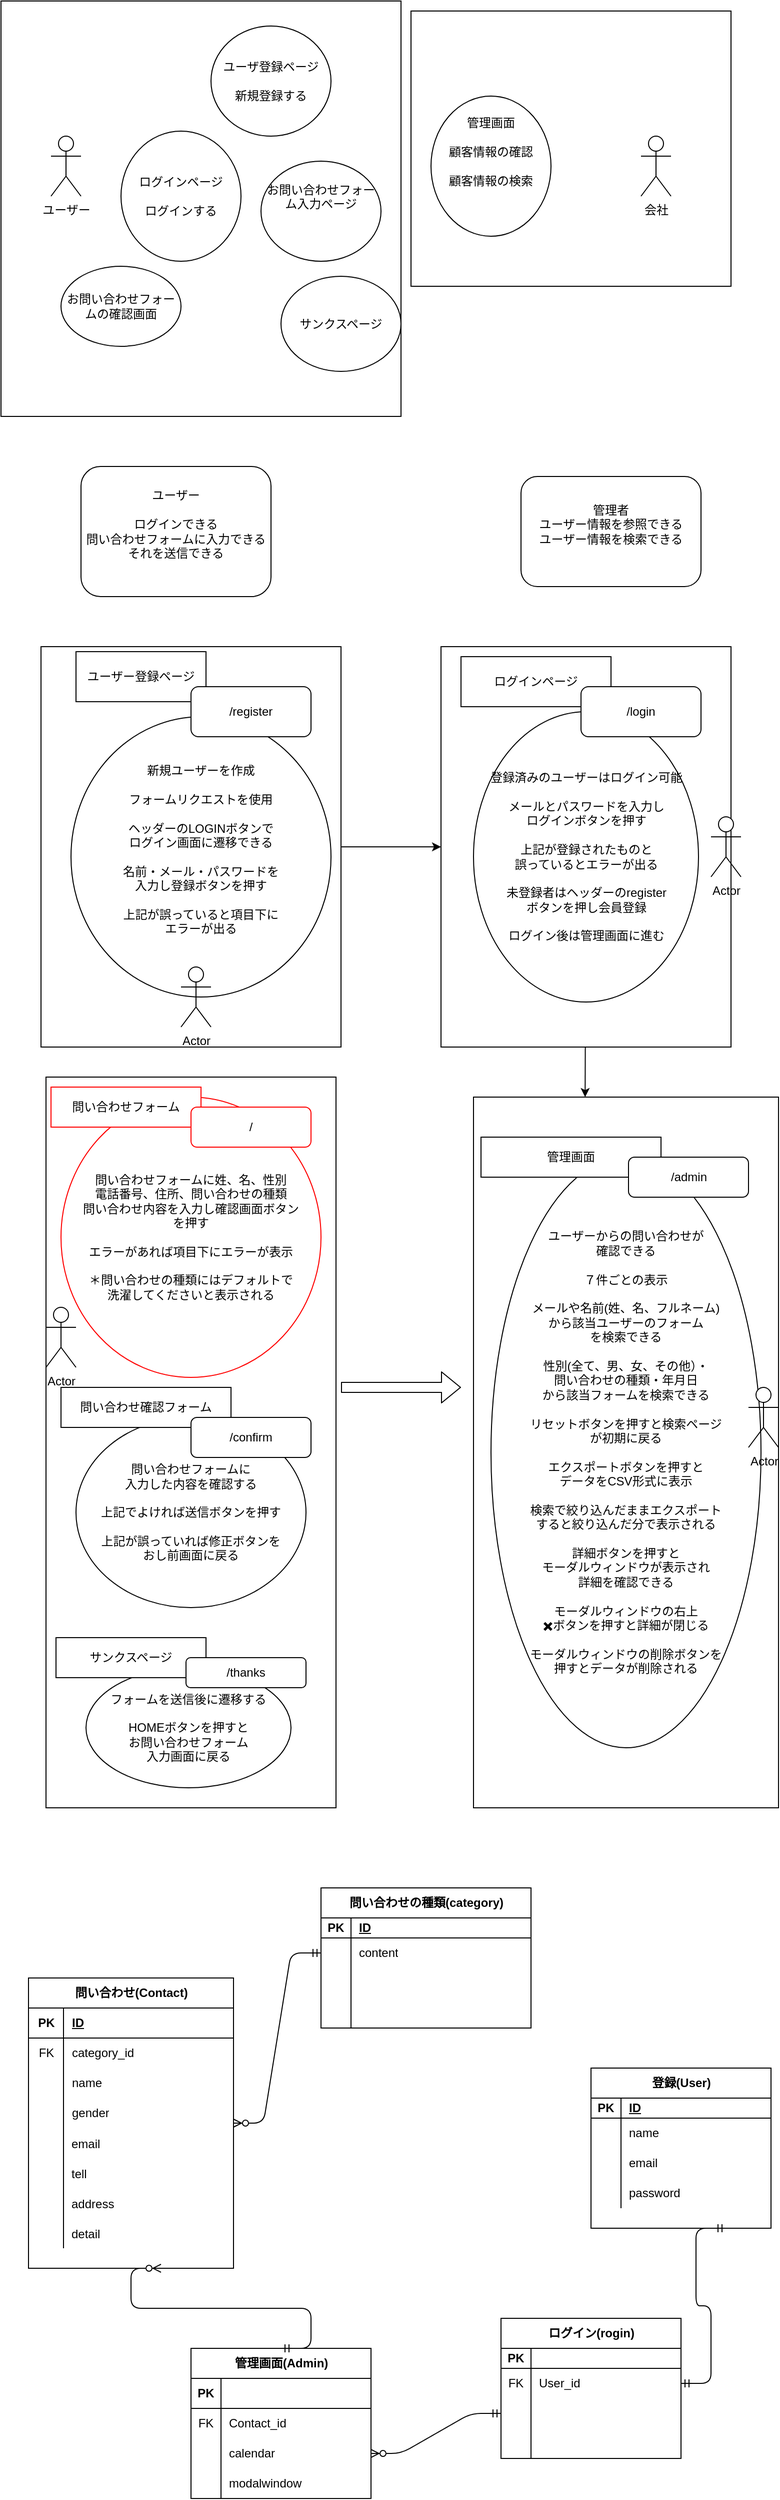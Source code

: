 <mxfile>
    <diagram id="6HbIxGpLqlRjn23vrsz5" name="ページ1">
        <mxGraphModel dx="1176" dy="667" grid="1" gridSize="10" guides="1" tooltips="1" connect="1" arrows="1" fold="1" page="1" pageScale="1" pageWidth="827" pageHeight="1169" math="0" shadow="0">
            <root>
                <mxCell id="0"/>
                <mxCell id="1" parent="0"/>
                <mxCell id="44" value="" style="rounded=0;whiteSpace=wrap;html=1;direction=south;" vertex="1" parent="1">
                    <mxGeometry x="472.5" y="1110" width="305" height="710" as="geometry"/>
                </mxCell>
                <mxCell id="38" value="" style="rounded=0;whiteSpace=wrap;html=1;direction=south;" vertex="1" parent="1">
                    <mxGeometry x="45" y="1090" width="290" height="730" as="geometry"/>
                </mxCell>
                <mxCell id="163" value="" style="edgeStyle=none;html=1;entryX=0;entryY=0.634;entryDx=0;entryDy=0;entryPerimeter=0;" edge="1" parent="1" source="35" target="44">
                    <mxGeometry relative="1" as="geometry"/>
                </mxCell>
                <mxCell id="35" value="" style="rounded=0;whiteSpace=wrap;html=1;direction=south;" vertex="1" parent="1">
                    <mxGeometry x="440" y="660" width="290" height="400" as="geometry"/>
                </mxCell>
                <mxCell id="24" value="" style="rounded=0;whiteSpace=wrap;html=1;direction=south;" vertex="1" parent="1">
                    <mxGeometry x="40" y="660" width="300" height="400" as="geometry"/>
                </mxCell>
                <mxCell id="20" value="" style="rounded=0;whiteSpace=wrap;html=1;direction=south;" vertex="1" parent="1">
                    <mxGeometry x="410" y="25" width="320" height="275" as="geometry"/>
                </mxCell>
                <mxCell id="18" value="" style="rounded=0;whiteSpace=wrap;html=1;direction=south;" vertex="1" parent="1">
                    <mxGeometry y="15" width="400" height="415" as="geometry"/>
                </mxCell>
                <mxCell id="2" value="ユーザー" style="shape=umlActor;verticalLabelPosition=bottom;verticalAlign=top;html=1;outlineConnect=0;" vertex="1" parent="1">
                    <mxGeometry x="50" y="150" width="30" height="60" as="geometry"/>
                </mxCell>
                <mxCell id="3" value="ユーザ登録ページ&lt;div&gt;&lt;br&gt;&lt;/div&gt;&lt;div&gt;新規登録する&lt;/div&gt;" style="ellipse;whiteSpace=wrap;html=1;" vertex="1" parent="1">
                    <mxGeometry x="210" y="40" width="120" height="110" as="geometry"/>
                </mxCell>
                <mxCell id="6" value="ログインページ&lt;div&gt;&lt;br&gt;&lt;/div&gt;&lt;div&gt;ログインする&lt;/div&gt;" style="ellipse;whiteSpace=wrap;html=1;" vertex="1" parent="1">
                    <mxGeometry x="120" y="145" width="120" height="130" as="geometry"/>
                </mxCell>
                <mxCell id="7" value="管理画面&lt;div&gt;&lt;br&gt;&lt;/div&gt;&lt;div&gt;顧客情報の確認&lt;/div&gt;&lt;div&gt;&lt;br&gt;&lt;/div&gt;&lt;div&gt;顧客情報の検索&lt;/div&gt;&lt;div&gt;&lt;br&gt;&lt;/div&gt;&lt;div&gt;&lt;br&gt;&lt;/div&gt;" style="ellipse;whiteSpace=wrap;html=1;" vertex="1" parent="1">
                    <mxGeometry x="430" y="110" width="120" height="140" as="geometry"/>
                </mxCell>
                <mxCell id="8" value="お問い合わせフォーム入力ページ&lt;div&gt;&lt;br&gt;&lt;/div&gt;&lt;div&gt;&lt;br&gt;&lt;/div&gt;" style="ellipse;whiteSpace=wrap;html=1;" vertex="1" parent="1">
                    <mxGeometry x="260" y="175" width="120" height="100" as="geometry"/>
                </mxCell>
                <mxCell id="9" value="お問い合わせフォームの確認画面" style="ellipse;whiteSpace=wrap;html=1;" vertex="1" parent="1">
                    <mxGeometry x="60" y="280" width="120" height="80" as="geometry"/>
                </mxCell>
                <mxCell id="10" value="サンクスページ" style="ellipse;whiteSpace=wrap;html=1;" vertex="1" parent="1">
                    <mxGeometry x="280" y="290" width="120" height="95" as="geometry"/>
                </mxCell>
                <mxCell id="11" value="会社&lt;div&gt;&lt;br&gt;&lt;/div&gt;" style="shape=umlActor;verticalLabelPosition=bottom;verticalAlign=top;html=1;outlineConnect=0;" vertex="1" parent="1">
                    <mxGeometry x="640" y="150" width="30" height="60" as="geometry"/>
                </mxCell>
                <mxCell id="22" value="新規ユーザーを作成&lt;div&gt;&lt;br&gt;&lt;/div&gt;&lt;div&gt;フォームリクエストを使用&lt;/div&gt;&lt;div&gt;&lt;br&gt;&lt;/div&gt;&lt;div&gt;ヘッダーのLOGINボタンで&lt;/div&gt;&lt;div&gt;ログイン画面に遷移できる&lt;/div&gt;&lt;div&gt;&lt;br&gt;&lt;/div&gt;&lt;div&gt;名前・メール・パスワードを&lt;/div&gt;&lt;div&gt;入力し登録ボタンを押す&lt;/div&gt;&lt;div&gt;&lt;br&gt;&lt;/div&gt;&lt;div&gt;上記が誤っていると項目下に&lt;/div&gt;&lt;div&gt;エラーが出る&lt;/div&gt;&lt;div&gt;&lt;br&gt;&lt;/div&gt;" style="ellipse;whiteSpace=wrap;html=1;" vertex="1" parent="1">
                    <mxGeometry x="70" y="730" width="260" height="280" as="geometry"/>
                </mxCell>
                <mxCell id="23" value="Actor" style="shape=umlActor;verticalLabelPosition=bottom;verticalAlign=top;html=1;outlineConnect=0;" vertex="1" parent="1">
                    <mxGeometry x="180" y="980" width="30" height="60" as="geometry"/>
                </mxCell>
                <mxCell id="25" value="ユーザー登録ページ" style="rounded=0;whiteSpace=wrap;html=1;" vertex="1" parent="1">
                    <mxGeometry x="75" y="665" width="130" height="50" as="geometry"/>
                </mxCell>
                <mxCell id="28" value="ユーザー&lt;div&gt;&lt;br&gt;&lt;/div&gt;&lt;div&gt;ログインできる&lt;/div&gt;&lt;div&gt;問い合わせフォームに入力できる&lt;/div&gt;&lt;div&gt;それを送信できる&lt;/div&gt;&lt;div&gt;&lt;br&gt;&lt;/div&gt;" style="rounded=1;whiteSpace=wrap;html=1;" vertex="1" parent="1">
                    <mxGeometry x="80" y="480" width="190" height="130" as="geometry"/>
                </mxCell>
                <mxCell id="29" value="管理者&lt;div&gt;ユーザー情報を参照できる&lt;/div&gt;&lt;div&gt;ユーザー情報を検索できる&lt;/div&gt;&lt;div&gt;&lt;br&gt;&lt;/div&gt;" style="rounded=1;whiteSpace=wrap;html=1;" vertex="1" parent="1">
                    <mxGeometry x="520" y="490" width="180" height="110" as="geometry"/>
                </mxCell>
                <mxCell id="30" value="登録済みのユーザーはログイン可能&lt;div&gt;&lt;br&gt;&lt;/div&gt;&lt;div&gt;メールとパスワードを入力し&lt;/div&gt;&lt;div&gt;ログインボタンを押す&lt;/div&gt;&lt;div&gt;&lt;br&gt;&lt;/div&gt;&lt;div&gt;上記が登録されたものと&lt;/div&gt;&lt;div&gt;誤っているとエラーが出る&lt;/div&gt;&lt;div&gt;&lt;span style=&quot;background-color: transparent;&quot;&gt;&lt;br&gt;&lt;/span&gt;&lt;/div&gt;&lt;div&gt;&lt;span style=&quot;background-color: transparent;&quot;&gt;未登録者は&lt;/span&gt;&lt;span style=&quot;background-color: transparent;&quot;&gt;ヘッダーのregister&lt;/span&gt;&lt;/div&gt;&lt;div&gt;ボタンを押し会員登録&lt;/div&gt;&lt;div&gt;&lt;br&gt;&lt;/div&gt;&lt;div&gt;ログイン後は管理画面に進む&lt;/div&gt;" style="ellipse;whiteSpace=wrap;html=1;direction=south;" vertex="1" parent="1">
                    <mxGeometry x="472.5" y="725" width="225" height="290" as="geometry"/>
                </mxCell>
                <mxCell id="31" value="問い合わせフォームに姓、名、性別&lt;div&gt;&lt;font color=&quot;#000000&quot;&gt;電話番号、住所、問い合わせの種類&lt;/font&gt;&lt;/div&gt;&lt;div&gt;&lt;font color=&quot;#000000&quot;&gt;問い合わせ内容を入力し確認画面ボタン&lt;/font&gt;&lt;/div&gt;&lt;div&gt;&lt;font color=&quot;#000000&quot;&gt;を押す&lt;/font&gt;&lt;/div&gt;&lt;div&gt;&lt;br&gt;&lt;/div&gt;&lt;div&gt;エラーがあれば項目下にエラーが表示&lt;/div&gt;&lt;div&gt;&lt;br&gt;&lt;/div&gt;&lt;div&gt;＊問い合わせの種類にはデフォルトで&lt;/div&gt;&lt;div&gt;洗濯してくださいと表示される&lt;/div&gt;" style="ellipse;whiteSpace=wrap;html=1;direction=south;strokeColor=#FF0000;" vertex="1" parent="1">
                    <mxGeometry x="60" y="1110" width="260" height="280" as="geometry"/>
                </mxCell>
                <mxCell id="34" value="ユーザーからの問い合わせが&lt;div&gt;確認できる&lt;/div&gt;&lt;div&gt;&lt;br&gt;&lt;/div&gt;&lt;div&gt;７件ごとの表示&lt;/div&gt;&lt;div&gt;&lt;br&gt;&lt;/div&gt;&lt;div&gt;メールや名前(姓、名、フルネーム)&lt;/div&gt;&lt;div&gt;から該当ユーザーのフォーム&lt;/div&gt;&lt;div&gt;&lt;span style=&quot;background-color: transparent;&quot;&gt;を検索できる&lt;/span&gt;&lt;/div&gt;&lt;div&gt;&lt;br&gt;&lt;/div&gt;&lt;div&gt;性別(全て、男、女、その他）・&lt;/div&gt;&lt;div&gt;問い合わせの種類・年月日&lt;/div&gt;&lt;div&gt;から該当フォームを検索できる&lt;/div&gt;&lt;div&gt;&lt;br&gt;&lt;/div&gt;&lt;div&gt;リセットボタンを押すと検索ページ&lt;/div&gt;&lt;div&gt;が初期に戻る&lt;/div&gt;&lt;div&gt;&lt;br&gt;&lt;/div&gt;&lt;div&gt;エクスポートボタンを押すと&lt;/div&gt;&lt;div&gt;データをCSV形式に表示&lt;/div&gt;&lt;div&gt;&lt;br&gt;&lt;/div&gt;&lt;div&gt;検索で絞り込んだままエクスポート&lt;/div&gt;&lt;div&gt;&lt;span style=&quot;background-color: transparent;&quot;&gt;すると絞り込んだ分で表示される&lt;/span&gt;&lt;/div&gt;&lt;div&gt;&lt;br&gt;&lt;/div&gt;&lt;div&gt;詳細ボタンを押すと&lt;/div&gt;&lt;div&gt;モーダルウィンドウが表示され&lt;/div&gt;&lt;div&gt;詳細を確認できる&lt;/div&gt;&lt;div&gt;&lt;br&gt;&lt;/div&gt;&lt;div&gt;モーダルウィンドウの右上&lt;/div&gt;&lt;div&gt;✖️ボタンを押すと詳細が閉じる&lt;/div&gt;&lt;div&gt;&lt;br&gt;&lt;/div&gt;&lt;div&gt;モーダルウィンドウの削除ボタンを&lt;/div&gt;&lt;div&gt;押すとデータが削除される&lt;/div&gt;" style="ellipse;whiteSpace=wrap;html=1;" vertex="1" parent="1">
                    <mxGeometry x="490" y="1170" width="270" height="590" as="geometry"/>
                </mxCell>
                <mxCell id="36" value="Actor" style="shape=umlActor;verticalLabelPosition=bottom;verticalAlign=top;html=1;outlineConnect=0;" vertex="1" parent="1">
                    <mxGeometry x="710" y="830" width="30" height="60" as="geometry"/>
                </mxCell>
                <mxCell id="37" value="ログインページ" style="rounded=0;whiteSpace=wrap;html=1;" vertex="1" parent="1">
                    <mxGeometry x="460" y="670" width="150" height="50" as="geometry"/>
                </mxCell>
                <mxCell id="39" value="Actor" style="shape=umlActor;verticalLabelPosition=bottom;verticalAlign=top;html=1;outlineConnect=0;" vertex="1" parent="1">
                    <mxGeometry x="45" y="1320" width="30" height="60" as="geometry"/>
                </mxCell>
                <mxCell id="41" value="問い合わせフォーム" style="rounded=0;whiteSpace=wrap;html=1;strokeColor=#FF0000;" vertex="1" parent="1">
                    <mxGeometry x="50" y="1100" width="150" height="40" as="geometry"/>
                </mxCell>
                <mxCell id="45" value="管理画面" style="rounded=0;whiteSpace=wrap;html=1;" vertex="1" parent="1">
                    <mxGeometry x="480" y="1150" width="180" height="40" as="geometry"/>
                </mxCell>
                <mxCell id="46" value="Actor" style="shape=umlActor;verticalLabelPosition=bottom;verticalAlign=top;html=1;outlineConnect=0;" vertex="1" parent="1">
                    <mxGeometry x="747.5" y="1400" width="30" height="60" as="geometry"/>
                </mxCell>
                <mxCell id="54" value="" style="shape=flexArrow;endArrow=classic;html=1;" edge="1" parent="1">
                    <mxGeometry width="50" height="50" relative="1" as="geometry">
                        <mxPoint x="340" y="1400" as="sourcePoint"/>
                        <mxPoint x="460" y="1400" as="targetPoint"/>
                    </mxGeometry>
                </mxCell>
                <mxCell id="55" value="/register" style="rounded=1;whiteSpace=wrap;html=1;" vertex="1" parent="1">
                    <mxGeometry x="190" y="700" width="120" height="50" as="geometry"/>
                </mxCell>
                <mxCell id="56" value="/login" style="rounded=1;whiteSpace=wrap;html=1;" vertex="1" parent="1">
                    <mxGeometry x="580" y="700" width="120" height="50" as="geometry"/>
                </mxCell>
                <mxCell id="57" value="/" style="rounded=1;whiteSpace=wrap;html=1;strokeColor=#FF0000;" vertex="1" parent="1">
                    <mxGeometry x="190" y="1120" width="120" height="40" as="geometry"/>
                </mxCell>
                <mxCell id="60" value="/admin" style="rounded=1;whiteSpace=wrap;html=1;" vertex="1" parent="1">
                    <mxGeometry x="627.5" y="1170" width="120" height="40" as="geometry"/>
                </mxCell>
                <mxCell id="160" value="" style="edgeStyle=none;html=1;entryX=0.5;entryY=1;entryDx=0;entryDy=0;" edge="1" parent="1" source="24" target="35">
                    <mxGeometry relative="1" as="geometry">
                        <mxPoint x="340" y="860" as="sourcePoint"/>
                        <mxPoint x="295" y="883.625" as="targetPoint"/>
                    </mxGeometry>
                </mxCell>
                <mxCell id="32" value="問い合わせフォームに&lt;div&gt;入力した内容を確認する&lt;/div&gt;&lt;div&gt;&lt;br&gt;&lt;/div&gt;&lt;div&gt;上記でよければ送信ボタンを押す&lt;/div&gt;&lt;div&gt;&lt;br&gt;&lt;/div&gt;&lt;div&gt;上記が誤っていれば修正ボタンを&lt;/div&gt;&lt;div&gt;おし前画面に戻る&lt;/div&gt;" style="ellipse;whiteSpace=wrap;html=1;" vertex="1" parent="1">
                    <mxGeometry x="75" y="1430" width="230" height="190" as="geometry"/>
                </mxCell>
                <mxCell id="40" value="問い合わせ確認フォーム" style="rounded=0;whiteSpace=wrap;html=1;" vertex="1" parent="1">
                    <mxGeometry x="60" y="1400" width="170" height="40" as="geometry"/>
                </mxCell>
                <mxCell id="58" value="/confirm" style="rounded=1;whiteSpace=wrap;html=1;" vertex="1" parent="1">
                    <mxGeometry x="190" y="1430" width="120" height="40" as="geometry"/>
                </mxCell>
                <mxCell id="33" value="フォームを送信後に遷移する&lt;div&gt;&lt;br&gt;&lt;/div&gt;&lt;div&gt;HOMEボタンを押すと&lt;/div&gt;&lt;div&gt;お問い合わせフォーム&lt;/div&gt;&lt;div&gt;入力画面に戻る&lt;/div&gt;" style="ellipse;whiteSpace=wrap;html=1;" vertex="1" parent="1">
                    <mxGeometry x="85" y="1680" width="205" height="120" as="geometry"/>
                </mxCell>
                <mxCell id="43" value="サンクスページ" style="rounded=0;whiteSpace=wrap;html=1;" vertex="1" parent="1">
                    <mxGeometry x="55" y="1650" width="150" height="40" as="geometry"/>
                </mxCell>
                <mxCell id="59" value="/thanks" style="rounded=1;whiteSpace=wrap;html=1;" vertex="1" parent="1">
                    <mxGeometry x="185" y="1670" width="120" height="30" as="geometry"/>
                </mxCell>
                <mxCell id="164" value="問い合わせ(Contact)" style="shape=table;startSize=30;container=1;collapsible=1;childLayout=tableLayout;fixedRows=1;rowLines=0;fontStyle=1;align=center;resizeLast=1;html=1;" vertex="1" parent="1">
                    <mxGeometry x="27.5" y="1990" width="205" height="290" as="geometry"/>
                </mxCell>
                <mxCell id="165" value="" style="shape=tableRow;horizontal=0;startSize=0;swimlaneHead=0;swimlaneBody=0;fillColor=none;collapsible=0;dropTarget=0;points=[[0,0.5],[1,0.5]];portConstraint=eastwest;top=0;left=0;right=0;bottom=1;" vertex="1" parent="164">
                    <mxGeometry y="30" width="205" height="30" as="geometry"/>
                </mxCell>
                <mxCell id="166" value="PK" style="shape=partialRectangle;connectable=0;fillColor=none;top=0;left=0;bottom=0;right=0;fontStyle=1;overflow=hidden;whiteSpace=wrap;html=1;" vertex="1" parent="165">
                    <mxGeometry width="35" height="30" as="geometry">
                        <mxRectangle width="35" height="30" as="alternateBounds"/>
                    </mxGeometry>
                </mxCell>
                <mxCell id="167" value="ID" style="shape=partialRectangle;connectable=0;fillColor=none;top=0;left=0;bottom=0;right=0;align=left;spacingLeft=6;fontStyle=5;overflow=hidden;whiteSpace=wrap;html=1;" vertex="1" parent="165">
                    <mxGeometry x="35" width="170" height="30" as="geometry">
                        <mxRectangle width="170" height="30" as="alternateBounds"/>
                    </mxGeometry>
                </mxCell>
                <mxCell id="168" value="" style="shape=tableRow;horizontal=0;startSize=0;swimlaneHead=0;swimlaneBody=0;fillColor=none;collapsible=0;dropTarget=0;points=[[0,0.5],[1,0.5]];portConstraint=eastwest;top=0;left=0;right=0;bottom=0;" vertex="1" parent="164">
                    <mxGeometry y="60" width="205" height="30" as="geometry"/>
                </mxCell>
                <mxCell id="169" value="FK" style="shape=partialRectangle;connectable=0;fillColor=none;top=0;left=0;bottom=0;right=0;editable=1;overflow=hidden;whiteSpace=wrap;html=1;" vertex="1" parent="168">
                    <mxGeometry width="35" height="30" as="geometry">
                        <mxRectangle width="35" height="30" as="alternateBounds"/>
                    </mxGeometry>
                </mxCell>
                <mxCell id="170" value="category_id" style="shape=partialRectangle;connectable=0;fillColor=none;top=0;left=0;bottom=0;right=0;align=left;spacingLeft=6;overflow=hidden;whiteSpace=wrap;html=1;" vertex="1" parent="168">
                    <mxGeometry x="35" width="170" height="30" as="geometry">
                        <mxRectangle width="170" height="30" as="alternateBounds"/>
                    </mxGeometry>
                </mxCell>
                <mxCell id="171" value="" style="shape=tableRow;horizontal=0;startSize=0;swimlaneHead=0;swimlaneBody=0;fillColor=none;collapsible=0;dropTarget=0;points=[[0,0.5],[1,0.5]];portConstraint=eastwest;top=0;left=0;right=0;bottom=0;" vertex="1" parent="164">
                    <mxGeometry y="90" width="205" height="30" as="geometry"/>
                </mxCell>
                <mxCell id="172" value="" style="shape=partialRectangle;connectable=0;fillColor=none;top=0;left=0;bottom=0;right=0;editable=1;overflow=hidden;whiteSpace=wrap;html=1;" vertex="1" parent="171">
                    <mxGeometry width="35" height="30" as="geometry">
                        <mxRectangle width="35" height="30" as="alternateBounds"/>
                    </mxGeometry>
                </mxCell>
                <mxCell id="173" value="name" style="shape=partialRectangle;connectable=0;fillColor=none;top=0;left=0;bottom=0;right=0;align=left;spacingLeft=6;overflow=hidden;whiteSpace=wrap;html=1;" vertex="1" parent="171">
                    <mxGeometry x="35" width="170" height="30" as="geometry">
                        <mxRectangle width="170" height="30" as="alternateBounds"/>
                    </mxGeometry>
                </mxCell>
                <mxCell id="174" value="" style="shape=tableRow;horizontal=0;startSize=0;swimlaneHead=0;swimlaneBody=0;fillColor=none;collapsible=0;dropTarget=0;points=[[0,0.5],[1,0.5]];portConstraint=eastwest;top=0;left=0;right=0;bottom=0;" vertex="1" parent="164">
                    <mxGeometry y="120" width="205" height="30" as="geometry"/>
                </mxCell>
                <mxCell id="175" value="" style="shape=partialRectangle;connectable=0;fillColor=none;top=0;left=0;bottom=0;right=0;editable=1;overflow=hidden;whiteSpace=wrap;html=1;" vertex="1" parent="174">
                    <mxGeometry width="35" height="30" as="geometry">
                        <mxRectangle width="35" height="30" as="alternateBounds"/>
                    </mxGeometry>
                </mxCell>
                <mxCell id="176" value="gender" style="shape=partialRectangle;connectable=0;fillColor=none;top=0;left=0;bottom=0;right=0;align=left;spacingLeft=6;overflow=hidden;whiteSpace=wrap;html=1;" vertex="1" parent="174">
                    <mxGeometry x="35" width="170" height="30" as="geometry">
                        <mxRectangle width="170" height="30" as="alternateBounds"/>
                    </mxGeometry>
                </mxCell>
                <mxCell id="178" value="" style="shape=tableRow;horizontal=0;startSize=0;swimlaneHead=0;swimlaneBody=0;fillColor=none;collapsible=0;dropTarget=0;points=[[0,0.5],[1,0.5]];portConstraint=eastwest;top=0;left=0;right=0;bottom=0;" vertex="1" parent="164">
                    <mxGeometry y="150" width="205" height="30" as="geometry"/>
                </mxCell>
                <mxCell id="179" value="" style="shape=partialRectangle;connectable=0;fillColor=none;top=0;left=0;bottom=0;right=0;editable=1;overflow=hidden;" vertex="1" parent="178">
                    <mxGeometry width="35" height="30" as="geometry">
                        <mxRectangle width="35" height="30" as="alternateBounds"/>
                    </mxGeometry>
                </mxCell>
                <mxCell id="180" value="email" style="shape=partialRectangle;connectable=0;fillColor=none;top=0;left=0;bottom=0;right=0;align=left;spacingLeft=6;overflow=hidden;" vertex="1" parent="178">
                    <mxGeometry x="35" width="170" height="30" as="geometry">
                        <mxRectangle width="170" height="30" as="alternateBounds"/>
                    </mxGeometry>
                </mxCell>
                <mxCell id="186" value="" style="shape=tableRow;horizontal=0;startSize=0;swimlaneHead=0;swimlaneBody=0;fillColor=none;collapsible=0;dropTarget=0;points=[[0,0.5],[1,0.5]];portConstraint=eastwest;top=0;left=0;right=0;bottom=0;" vertex="1" parent="164">
                    <mxGeometry y="180" width="205" height="30" as="geometry"/>
                </mxCell>
                <mxCell id="187" value="" style="shape=partialRectangle;connectable=0;fillColor=none;top=0;left=0;bottom=0;right=0;editable=1;overflow=hidden;" vertex="1" parent="186">
                    <mxGeometry width="35" height="30" as="geometry">
                        <mxRectangle width="35" height="30" as="alternateBounds"/>
                    </mxGeometry>
                </mxCell>
                <mxCell id="188" value="tell" style="shape=partialRectangle;connectable=0;fillColor=none;top=0;left=0;bottom=0;right=0;align=left;spacingLeft=6;overflow=hidden;" vertex="1" parent="186">
                    <mxGeometry x="35" width="170" height="30" as="geometry">
                        <mxRectangle width="170" height="30" as="alternateBounds"/>
                    </mxGeometry>
                </mxCell>
                <mxCell id="190" value="" style="shape=tableRow;horizontal=0;startSize=0;swimlaneHead=0;swimlaneBody=0;fillColor=none;collapsible=0;dropTarget=0;points=[[0,0.5],[1,0.5]];portConstraint=eastwest;top=0;left=0;right=0;bottom=0;" vertex="1" parent="164">
                    <mxGeometry y="210" width="205" height="30" as="geometry"/>
                </mxCell>
                <mxCell id="191" value="" style="shape=partialRectangle;connectable=0;fillColor=none;top=0;left=0;bottom=0;right=0;editable=1;overflow=hidden;" vertex="1" parent="190">
                    <mxGeometry width="35" height="30" as="geometry">
                        <mxRectangle width="35" height="30" as="alternateBounds"/>
                    </mxGeometry>
                </mxCell>
                <mxCell id="192" value="address" style="shape=partialRectangle;connectable=0;fillColor=none;top=0;left=0;bottom=0;right=0;align=left;spacingLeft=6;overflow=hidden;" vertex="1" parent="190">
                    <mxGeometry x="35" width="170" height="30" as="geometry">
                        <mxRectangle width="170" height="30" as="alternateBounds"/>
                    </mxGeometry>
                </mxCell>
                <mxCell id="194" value="" style="shape=tableRow;horizontal=0;startSize=0;swimlaneHead=0;swimlaneBody=0;fillColor=none;collapsible=0;dropTarget=0;points=[[0,0.5],[1,0.5]];portConstraint=eastwest;top=0;left=0;right=0;bottom=0;" vertex="1" parent="164">
                    <mxGeometry y="240" width="205" height="30" as="geometry"/>
                </mxCell>
                <mxCell id="195" value="" style="shape=partialRectangle;connectable=0;fillColor=none;top=0;left=0;bottom=0;right=0;editable=1;overflow=hidden;" vertex="1" parent="194">
                    <mxGeometry width="35" height="30" as="geometry">
                        <mxRectangle width="35" height="30" as="alternateBounds"/>
                    </mxGeometry>
                </mxCell>
                <mxCell id="196" value="detail" style="shape=partialRectangle;connectable=0;fillColor=none;top=0;left=0;bottom=0;right=0;align=left;spacingLeft=6;overflow=hidden;" vertex="1" parent="194">
                    <mxGeometry x="35" width="170" height="30" as="geometry">
                        <mxRectangle width="170" height="30" as="alternateBounds"/>
                    </mxGeometry>
                </mxCell>
                <mxCell id="197" value="問い合わせの種類(category)" style="shape=table;startSize=30;container=1;collapsible=1;childLayout=tableLayout;fixedRows=1;rowLines=0;fontStyle=1;align=center;resizeLast=1;html=1;" vertex="1" parent="1">
                    <mxGeometry x="320" y="1900" width="210" height="140" as="geometry"/>
                </mxCell>
                <mxCell id="198" value="" style="shape=tableRow;horizontal=0;startSize=0;swimlaneHead=0;swimlaneBody=0;fillColor=none;collapsible=0;dropTarget=0;points=[[0,0.5],[1,0.5]];portConstraint=eastwest;top=0;left=0;right=0;bottom=1;" vertex="1" parent="197">
                    <mxGeometry y="30" width="210" height="20" as="geometry"/>
                </mxCell>
                <mxCell id="199" value="PK" style="shape=partialRectangle;connectable=0;fillColor=none;top=0;left=0;bottom=0;right=0;fontStyle=1;overflow=hidden;whiteSpace=wrap;html=1;" vertex="1" parent="198">
                    <mxGeometry width="30" height="20" as="geometry">
                        <mxRectangle width="30" height="20" as="alternateBounds"/>
                    </mxGeometry>
                </mxCell>
                <mxCell id="200" value="ID" style="shape=partialRectangle;connectable=0;fillColor=none;top=0;left=0;bottom=0;right=0;align=left;spacingLeft=6;fontStyle=5;overflow=hidden;whiteSpace=wrap;html=1;" vertex="1" parent="198">
                    <mxGeometry x="30" width="180" height="20" as="geometry">
                        <mxRectangle width="180" height="20" as="alternateBounds"/>
                    </mxGeometry>
                </mxCell>
                <mxCell id="201" value="" style="shape=tableRow;horizontal=0;startSize=0;swimlaneHead=0;swimlaneBody=0;fillColor=none;collapsible=0;dropTarget=0;points=[[0,0.5],[1,0.5]];portConstraint=eastwest;top=0;left=0;right=0;bottom=0;" vertex="1" parent="197">
                    <mxGeometry y="50" width="210" height="30" as="geometry"/>
                </mxCell>
                <mxCell id="202" value="" style="shape=partialRectangle;connectable=0;fillColor=none;top=0;left=0;bottom=0;right=0;editable=1;overflow=hidden;whiteSpace=wrap;html=1;" vertex="1" parent="201">
                    <mxGeometry width="30" height="30" as="geometry">
                        <mxRectangle width="30" height="30" as="alternateBounds"/>
                    </mxGeometry>
                </mxCell>
                <mxCell id="203" value="content" style="shape=partialRectangle;connectable=0;fillColor=none;top=0;left=0;bottom=0;right=0;align=left;spacingLeft=6;overflow=hidden;whiteSpace=wrap;html=1;" vertex="1" parent="201">
                    <mxGeometry x="30" width="180" height="30" as="geometry">
                        <mxRectangle width="180" height="30" as="alternateBounds"/>
                    </mxGeometry>
                </mxCell>
                <mxCell id="204" value="" style="shape=tableRow;horizontal=0;startSize=0;swimlaneHead=0;swimlaneBody=0;fillColor=none;collapsible=0;dropTarget=0;points=[[0,0.5],[1,0.5]];portConstraint=eastwest;top=0;left=0;right=0;bottom=0;" vertex="1" parent="197">
                    <mxGeometry y="80" width="210" height="30" as="geometry"/>
                </mxCell>
                <mxCell id="205" value="" style="shape=partialRectangle;connectable=0;fillColor=none;top=0;left=0;bottom=0;right=0;editable=1;overflow=hidden;whiteSpace=wrap;html=1;" vertex="1" parent="204">
                    <mxGeometry width="30" height="30" as="geometry">
                        <mxRectangle width="30" height="30" as="alternateBounds"/>
                    </mxGeometry>
                </mxCell>
                <mxCell id="206" value="" style="shape=partialRectangle;connectable=0;fillColor=none;top=0;left=0;bottom=0;right=0;align=left;spacingLeft=6;overflow=hidden;whiteSpace=wrap;html=1;" vertex="1" parent="204">
                    <mxGeometry x="30" width="180" height="30" as="geometry">
                        <mxRectangle width="180" height="30" as="alternateBounds"/>
                    </mxGeometry>
                </mxCell>
                <mxCell id="207" value="" style="shape=tableRow;horizontal=0;startSize=0;swimlaneHead=0;swimlaneBody=0;fillColor=none;collapsible=0;dropTarget=0;points=[[0,0.5],[1,0.5]];portConstraint=eastwest;top=0;left=0;right=0;bottom=0;" vertex="1" parent="197">
                    <mxGeometry y="110" width="210" height="30" as="geometry"/>
                </mxCell>
                <mxCell id="208" value="" style="shape=partialRectangle;connectable=0;fillColor=none;top=0;left=0;bottom=0;right=0;editable=1;overflow=hidden;whiteSpace=wrap;html=1;" vertex="1" parent="207">
                    <mxGeometry width="30" height="30" as="geometry">
                        <mxRectangle width="30" height="30" as="alternateBounds"/>
                    </mxGeometry>
                </mxCell>
                <mxCell id="209" value="" style="shape=partialRectangle;connectable=0;fillColor=none;top=0;left=0;bottom=0;right=0;align=left;spacingLeft=6;overflow=hidden;whiteSpace=wrap;html=1;" vertex="1" parent="207">
                    <mxGeometry x="30" width="180" height="30" as="geometry">
                        <mxRectangle width="180" height="30" as="alternateBounds"/>
                    </mxGeometry>
                </mxCell>
                <mxCell id="210" value="登録(User)" style="shape=table;startSize=30;container=1;collapsible=1;childLayout=tableLayout;fixedRows=1;rowLines=0;fontStyle=1;align=center;resizeLast=1;html=1;" vertex="1" parent="1">
                    <mxGeometry x="590" y="2080" width="180" height="160" as="geometry"/>
                </mxCell>
                <mxCell id="211" value="" style="shape=tableRow;horizontal=0;startSize=0;swimlaneHead=0;swimlaneBody=0;fillColor=none;collapsible=0;dropTarget=0;points=[[0,0.5],[1,0.5]];portConstraint=eastwest;top=0;left=0;right=0;bottom=1;" vertex="1" parent="210">
                    <mxGeometry y="30" width="180" height="20" as="geometry"/>
                </mxCell>
                <mxCell id="212" value="PK" style="shape=partialRectangle;connectable=0;fillColor=none;top=0;left=0;bottom=0;right=0;fontStyle=1;overflow=hidden;whiteSpace=wrap;html=1;" vertex="1" parent="211">
                    <mxGeometry width="30" height="20" as="geometry">
                        <mxRectangle width="30" height="20" as="alternateBounds"/>
                    </mxGeometry>
                </mxCell>
                <mxCell id="213" value="ID" style="shape=partialRectangle;connectable=0;fillColor=none;top=0;left=0;bottom=0;right=0;align=left;spacingLeft=6;fontStyle=5;overflow=hidden;whiteSpace=wrap;html=1;" vertex="1" parent="211">
                    <mxGeometry x="30" width="150" height="20" as="geometry">
                        <mxRectangle width="150" height="20" as="alternateBounds"/>
                    </mxGeometry>
                </mxCell>
                <mxCell id="214" value="" style="shape=tableRow;horizontal=0;startSize=0;swimlaneHead=0;swimlaneBody=0;fillColor=none;collapsible=0;dropTarget=0;points=[[0,0.5],[1,0.5]];portConstraint=eastwest;top=0;left=0;right=0;bottom=0;" vertex="1" parent="210">
                    <mxGeometry y="50" width="180" height="30" as="geometry"/>
                </mxCell>
                <mxCell id="215" value="" style="shape=partialRectangle;connectable=0;fillColor=none;top=0;left=0;bottom=0;right=0;editable=1;overflow=hidden;whiteSpace=wrap;html=1;" vertex="1" parent="214">
                    <mxGeometry width="30" height="30" as="geometry">
                        <mxRectangle width="30" height="30" as="alternateBounds"/>
                    </mxGeometry>
                </mxCell>
                <mxCell id="216" value="name" style="shape=partialRectangle;connectable=0;fillColor=none;top=0;left=0;bottom=0;right=0;align=left;spacingLeft=6;overflow=hidden;whiteSpace=wrap;html=1;" vertex="1" parent="214">
                    <mxGeometry x="30" width="150" height="30" as="geometry">
                        <mxRectangle width="150" height="30" as="alternateBounds"/>
                    </mxGeometry>
                </mxCell>
                <mxCell id="217" value="" style="shape=tableRow;horizontal=0;startSize=0;swimlaneHead=0;swimlaneBody=0;fillColor=none;collapsible=0;dropTarget=0;points=[[0,0.5],[1,0.5]];portConstraint=eastwest;top=0;left=0;right=0;bottom=0;" vertex="1" parent="210">
                    <mxGeometry y="80" width="180" height="30" as="geometry"/>
                </mxCell>
                <mxCell id="218" value="" style="shape=partialRectangle;connectable=0;fillColor=none;top=0;left=0;bottom=0;right=0;editable=1;overflow=hidden;whiteSpace=wrap;html=1;" vertex="1" parent="217">
                    <mxGeometry width="30" height="30" as="geometry">
                        <mxRectangle width="30" height="30" as="alternateBounds"/>
                    </mxGeometry>
                </mxCell>
                <mxCell id="219" value="email" style="shape=partialRectangle;connectable=0;fillColor=none;top=0;left=0;bottom=0;right=0;align=left;spacingLeft=6;overflow=hidden;whiteSpace=wrap;html=1;" vertex="1" parent="217">
                    <mxGeometry x="30" width="150" height="30" as="geometry">
                        <mxRectangle width="150" height="30" as="alternateBounds"/>
                    </mxGeometry>
                </mxCell>
                <mxCell id="220" value="" style="shape=tableRow;horizontal=0;startSize=0;swimlaneHead=0;swimlaneBody=0;fillColor=none;collapsible=0;dropTarget=0;points=[[0,0.5],[1,0.5]];portConstraint=eastwest;top=0;left=0;right=0;bottom=0;" vertex="1" parent="210">
                    <mxGeometry y="110" width="180" height="30" as="geometry"/>
                </mxCell>
                <mxCell id="221" value="" style="shape=partialRectangle;connectable=0;fillColor=none;top=0;left=0;bottom=0;right=0;editable=1;overflow=hidden;whiteSpace=wrap;html=1;" vertex="1" parent="220">
                    <mxGeometry width="30" height="30" as="geometry">
                        <mxRectangle width="30" height="30" as="alternateBounds"/>
                    </mxGeometry>
                </mxCell>
                <mxCell id="222" value="password" style="shape=partialRectangle;connectable=0;fillColor=none;top=0;left=0;bottom=0;right=0;align=left;spacingLeft=6;overflow=hidden;whiteSpace=wrap;html=1;" vertex="1" parent="220">
                    <mxGeometry x="30" width="150" height="30" as="geometry">
                        <mxRectangle width="150" height="30" as="alternateBounds"/>
                    </mxGeometry>
                </mxCell>
                <mxCell id="227" value="ログイン(rogin)" style="shape=table;startSize=30;container=1;collapsible=1;childLayout=tableLayout;fixedRows=1;rowLines=0;fontStyle=1;align=center;resizeLast=1;html=1;" vertex="1" parent="1">
                    <mxGeometry x="500" y="2330" width="180" height="140" as="geometry"/>
                </mxCell>
                <mxCell id="228" value="" style="shape=tableRow;horizontal=0;startSize=0;swimlaneHead=0;swimlaneBody=0;fillColor=none;collapsible=0;dropTarget=0;points=[[0,0.5],[1,0.5]];portConstraint=eastwest;top=0;left=0;right=0;bottom=1;" vertex="1" parent="227">
                    <mxGeometry y="30" width="180" height="20" as="geometry"/>
                </mxCell>
                <mxCell id="229" value="PK" style="shape=partialRectangle;connectable=0;fillColor=none;top=0;left=0;bottom=0;right=0;fontStyle=1;overflow=hidden;whiteSpace=wrap;html=1;" vertex="1" parent="228">
                    <mxGeometry width="30" height="20" as="geometry">
                        <mxRectangle width="30" height="20" as="alternateBounds"/>
                    </mxGeometry>
                </mxCell>
                <mxCell id="230" value="" style="shape=partialRectangle;connectable=0;fillColor=none;top=0;left=0;bottom=0;right=0;align=left;spacingLeft=6;fontStyle=5;overflow=hidden;whiteSpace=wrap;html=1;" vertex="1" parent="228">
                    <mxGeometry x="30" width="150" height="20" as="geometry">
                        <mxRectangle width="150" height="20" as="alternateBounds"/>
                    </mxGeometry>
                </mxCell>
                <mxCell id="231" value="" style="shape=tableRow;horizontal=0;startSize=0;swimlaneHead=0;swimlaneBody=0;fillColor=none;collapsible=0;dropTarget=0;points=[[0,0.5],[1,0.5]];portConstraint=eastwest;top=0;left=0;right=0;bottom=0;" vertex="1" parent="227">
                    <mxGeometry y="50" width="180" height="30" as="geometry"/>
                </mxCell>
                <mxCell id="232" value="FK" style="shape=partialRectangle;connectable=0;fillColor=none;top=0;left=0;bottom=0;right=0;editable=1;overflow=hidden;whiteSpace=wrap;html=1;" vertex="1" parent="231">
                    <mxGeometry width="30" height="30" as="geometry">
                        <mxRectangle width="30" height="30" as="alternateBounds"/>
                    </mxGeometry>
                </mxCell>
                <mxCell id="233" value="User_id" style="shape=partialRectangle;connectable=0;fillColor=none;top=0;left=0;bottom=0;right=0;align=left;spacingLeft=6;overflow=hidden;whiteSpace=wrap;html=1;" vertex="1" parent="231">
                    <mxGeometry x="30" width="150" height="30" as="geometry">
                        <mxRectangle width="150" height="30" as="alternateBounds"/>
                    </mxGeometry>
                </mxCell>
                <mxCell id="234" value="" style="shape=tableRow;horizontal=0;startSize=0;swimlaneHead=0;swimlaneBody=0;fillColor=none;collapsible=0;dropTarget=0;points=[[0,0.5],[1,0.5]];portConstraint=eastwest;top=0;left=0;right=0;bottom=0;" vertex="1" parent="227">
                    <mxGeometry y="80" width="180" height="30" as="geometry"/>
                </mxCell>
                <mxCell id="235" value="" style="shape=partialRectangle;connectable=0;fillColor=none;top=0;left=0;bottom=0;right=0;editable=1;overflow=hidden;whiteSpace=wrap;html=1;" vertex="1" parent="234">
                    <mxGeometry width="30" height="30" as="geometry">
                        <mxRectangle width="30" height="30" as="alternateBounds"/>
                    </mxGeometry>
                </mxCell>
                <mxCell id="236" value="" style="shape=partialRectangle;connectable=0;fillColor=none;top=0;left=0;bottom=0;right=0;align=left;spacingLeft=6;overflow=hidden;whiteSpace=wrap;html=1;" vertex="1" parent="234">
                    <mxGeometry x="30" width="150" height="30" as="geometry">
                        <mxRectangle width="150" height="30" as="alternateBounds"/>
                    </mxGeometry>
                </mxCell>
                <mxCell id="237" value="" style="shape=tableRow;horizontal=0;startSize=0;swimlaneHead=0;swimlaneBody=0;fillColor=none;collapsible=0;dropTarget=0;points=[[0,0.5],[1,0.5]];portConstraint=eastwest;top=0;left=0;right=0;bottom=0;" vertex="1" parent="227">
                    <mxGeometry y="110" width="180" height="30" as="geometry"/>
                </mxCell>
                <mxCell id="238" value="" style="shape=partialRectangle;connectable=0;fillColor=none;top=0;left=0;bottom=0;right=0;editable=1;overflow=hidden;whiteSpace=wrap;html=1;" vertex="1" parent="237">
                    <mxGeometry width="30" height="30" as="geometry">
                        <mxRectangle width="30" height="30" as="alternateBounds"/>
                    </mxGeometry>
                </mxCell>
                <mxCell id="239" value="" style="shape=partialRectangle;connectable=0;fillColor=none;top=0;left=0;bottom=0;right=0;align=left;spacingLeft=6;overflow=hidden;whiteSpace=wrap;html=1;" vertex="1" parent="237">
                    <mxGeometry x="30" width="150" height="30" as="geometry">
                        <mxRectangle width="150" height="30" as="alternateBounds"/>
                    </mxGeometry>
                </mxCell>
                <mxCell id="240" value="管理画面(Admin)" style="shape=table;startSize=30;container=1;collapsible=1;childLayout=tableLayout;fixedRows=1;rowLines=0;fontStyle=1;align=center;resizeLast=1;html=1;" vertex="1" parent="1">
                    <mxGeometry x="190" y="2360" width="180" height="150" as="geometry"/>
                </mxCell>
                <mxCell id="241" value="" style="shape=tableRow;horizontal=0;startSize=0;swimlaneHead=0;swimlaneBody=0;fillColor=none;collapsible=0;dropTarget=0;points=[[0,0.5],[1,0.5]];portConstraint=eastwest;top=0;left=0;right=0;bottom=1;" vertex="1" parent="240">
                    <mxGeometry y="30" width="180" height="30" as="geometry"/>
                </mxCell>
                <mxCell id="242" value="PK" style="shape=partialRectangle;connectable=0;fillColor=none;top=0;left=0;bottom=0;right=0;fontStyle=1;overflow=hidden;whiteSpace=wrap;html=1;" vertex="1" parent="241">
                    <mxGeometry width="30" height="30" as="geometry">
                        <mxRectangle width="30" height="30" as="alternateBounds"/>
                    </mxGeometry>
                </mxCell>
                <mxCell id="243" value="" style="shape=partialRectangle;connectable=0;fillColor=none;top=0;left=0;bottom=0;right=0;align=left;spacingLeft=6;fontStyle=5;overflow=hidden;whiteSpace=wrap;html=1;" vertex="1" parent="241">
                    <mxGeometry x="30" width="150" height="30" as="geometry">
                        <mxRectangle width="150" height="30" as="alternateBounds"/>
                    </mxGeometry>
                </mxCell>
                <mxCell id="244" value="" style="shape=tableRow;horizontal=0;startSize=0;swimlaneHead=0;swimlaneBody=0;fillColor=none;collapsible=0;dropTarget=0;points=[[0,0.5],[1,0.5]];portConstraint=eastwest;top=0;left=0;right=0;bottom=0;" vertex="1" parent="240">
                    <mxGeometry y="60" width="180" height="30" as="geometry"/>
                </mxCell>
                <mxCell id="245" value="FK" style="shape=partialRectangle;connectable=0;fillColor=none;top=0;left=0;bottom=0;right=0;editable=1;overflow=hidden;whiteSpace=wrap;html=1;" vertex="1" parent="244">
                    <mxGeometry width="30" height="30" as="geometry">
                        <mxRectangle width="30" height="30" as="alternateBounds"/>
                    </mxGeometry>
                </mxCell>
                <mxCell id="246" value="Contact_id" style="shape=partialRectangle;connectable=0;fillColor=none;top=0;left=0;bottom=0;right=0;align=left;spacingLeft=6;overflow=hidden;whiteSpace=wrap;html=1;" vertex="1" parent="244">
                    <mxGeometry x="30" width="150" height="30" as="geometry">
                        <mxRectangle width="150" height="30" as="alternateBounds"/>
                    </mxGeometry>
                </mxCell>
                <mxCell id="247" value="" style="shape=tableRow;horizontal=0;startSize=0;swimlaneHead=0;swimlaneBody=0;fillColor=none;collapsible=0;dropTarget=0;points=[[0,0.5],[1,0.5]];portConstraint=eastwest;top=0;left=0;right=0;bottom=0;" vertex="1" parent="240">
                    <mxGeometry y="90" width="180" height="30" as="geometry"/>
                </mxCell>
                <mxCell id="248" value="" style="shape=partialRectangle;connectable=0;fillColor=none;top=0;left=0;bottom=0;right=0;editable=1;overflow=hidden;whiteSpace=wrap;html=1;" vertex="1" parent="247">
                    <mxGeometry width="30" height="30" as="geometry">
                        <mxRectangle width="30" height="30" as="alternateBounds"/>
                    </mxGeometry>
                </mxCell>
                <mxCell id="249" value="calendar" style="shape=partialRectangle;connectable=0;fillColor=none;top=0;left=0;bottom=0;right=0;align=left;spacingLeft=6;overflow=hidden;whiteSpace=wrap;html=1;" vertex="1" parent="247">
                    <mxGeometry x="30" width="150" height="30" as="geometry">
                        <mxRectangle width="150" height="30" as="alternateBounds"/>
                    </mxGeometry>
                </mxCell>
                <mxCell id="250" value="" style="shape=tableRow;horizontal=0;startSize=0;swimlaneHead=0;swimlaneBody=0;fillColor=none;collapsible=0;dropTarget=0;points=[[0,0.5],[1,0.5]];portConstraint=eastwest;top=0;left=0;right=0;bottom=0;" vertex="1" parent="240">
                    <mxGeometry y="120" width="180" height="30" as="geometry"/>
                </mxCell>
                <mxCell id="251" value="" style="shape=partialRectangle;connectable=0;fillColor=none;top=0;left=0;bottom=0;right=0;editable=1;overflow=hidden;whiteSpace=wrap;html=1;" vertex="1" parent="250">
                    <mxGeometry width="30" height="30" as="geometry">
                        <mxRectangle width="30" height="30" as="alternateBounds"/>
                    </mxGeometry>
                </mxCell>
                <mxCell id="252" value="modalwindow" style="shape=partialRectangle;connectable=0;fillColor=none;top=0;left=0;bottom=0;right=0;align=left;spacingLeft=6;overflow=hidden;whiteSpace=wrap;html=1;" vertex="1" parent="250">
                    <mxGeometry x="30" width="150" height="30" as="geometry">
                        <mxRectangle width="150" height="30" as="alternateBounds"/>
                    </mxGeometry>
                </mxCell>
                <mxCell id="254" value="" style="edgeStyle=entityRelationEdgeStyle;fontSize=12;html=1;endArrow=ERzeroToMany;startArrow=ERmandOne;entryX=1;entryY=0.5;entryDx=0;entryDy=0;exitX=0;exitY=0.5;exitDx=0;exitDy=0;" edge="1" parent="1" source="234" target="247">
                    <mxGeometry width="100" height="100" relative="1" as="geometry">
                        <mxPoint x="490" y="2442" as="sourcePoint"/>
                        <mxPoint x="390" y="2465" as="targetPoint"/>
                        <Array as="points">
                            <mxPoint x="400" y="2460"/>
                        </Array>
                    </mxGeometry>
                </mxCell>
                <mxCell id="256" value="" style="edgeStyle=entityRelationEdgeStyle;fontSize=12;html=1;endArrow=ERmandOne;startArrow=ERmandOne;entryX=0.75;entryY=1;entryDx=0;entryDy=0;exitX=1;exitY=0.5;exitDx=0;exitDy=0;" edge="1" parent="1" source="231" target="210">
                    <mxGeometry width="100" height="100" relative="1" as="geometry">
                        <mxPoint x="560" y="2330" as="sourcePoint"/>
                        <mxPoint x="670" y="2240" as="targetPoint"/>
                        <Array as="points">
                            <mxPoint x="700" y="2390"/>
                            <mxPoint x="560" y="2250"/>
                            <mxPoint x="580" y="2310"/>
                        </Array>
                    </mxGeometry>
                </mxCell>
                <mxCell id="259" value="" style="edgeStyle=entityRelationEdgeStyle;fontSize=12;html=1;endArrow=ERzeroToMany;startArrow=ERmandOne;exitX=0;exitY=0.5;exitDx=0;exitDy=0;" edge="1" parent="1" source="201" target="164">
                    <mxGeometry width="100" height="100" relative="1" as="geometry">
                        <mxPoint x="440" y="2210" as="sourcePoint"/>
                        <mxPoint x="540" y="2110" as="targetPoint"/>
                    </mxGeometry>
                </mxCell>
                <mxCell id="260" value="" style="edgeStyle=entityRelationEdgeStyle;fontSize=12;html=1;endArrow=ERzeroToMany;startArrow=ERmandOne;exitX=0.5;exitY=0;exitDx=0;exitDy=0;" edge="1" parent="1" source="240">
                    <mxGeometry width="100" height="100" relative="1" as="geometry">
                        <mxPoint x="440" y="2350" as="sourcePoint"/>
                        <mxPoint x="160" y="2280" as="targetPoint"/>
                        <Array as="points">
                            <mxPoint x="130" y="2460"/>
                        </Array>
                    </mxGeometry>
                </mxCell>
            </root>
        </mxGraphModel>
    </diagram>
</mxfile>